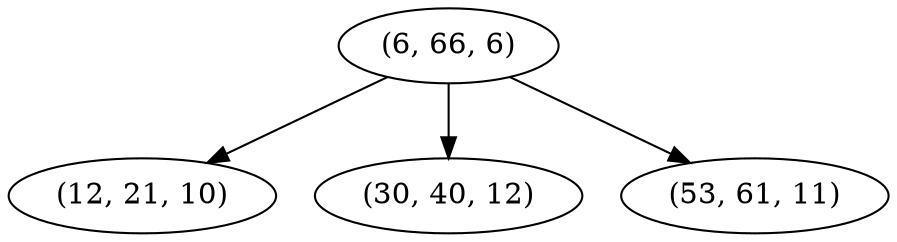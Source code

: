 digraph tree {
    "(6, 66, 6)";
    "(12, 21, 10)";
    "(30, 40, 12)";
    "(53, 61, 11)";
    "(6, 66, 6)" -> "(12, 21, 10)";
    "(6, 66, 6)" -> "(30, 40, 12)";
    "(6, 66, 6)" -> "(53, 61, 11)";
}
